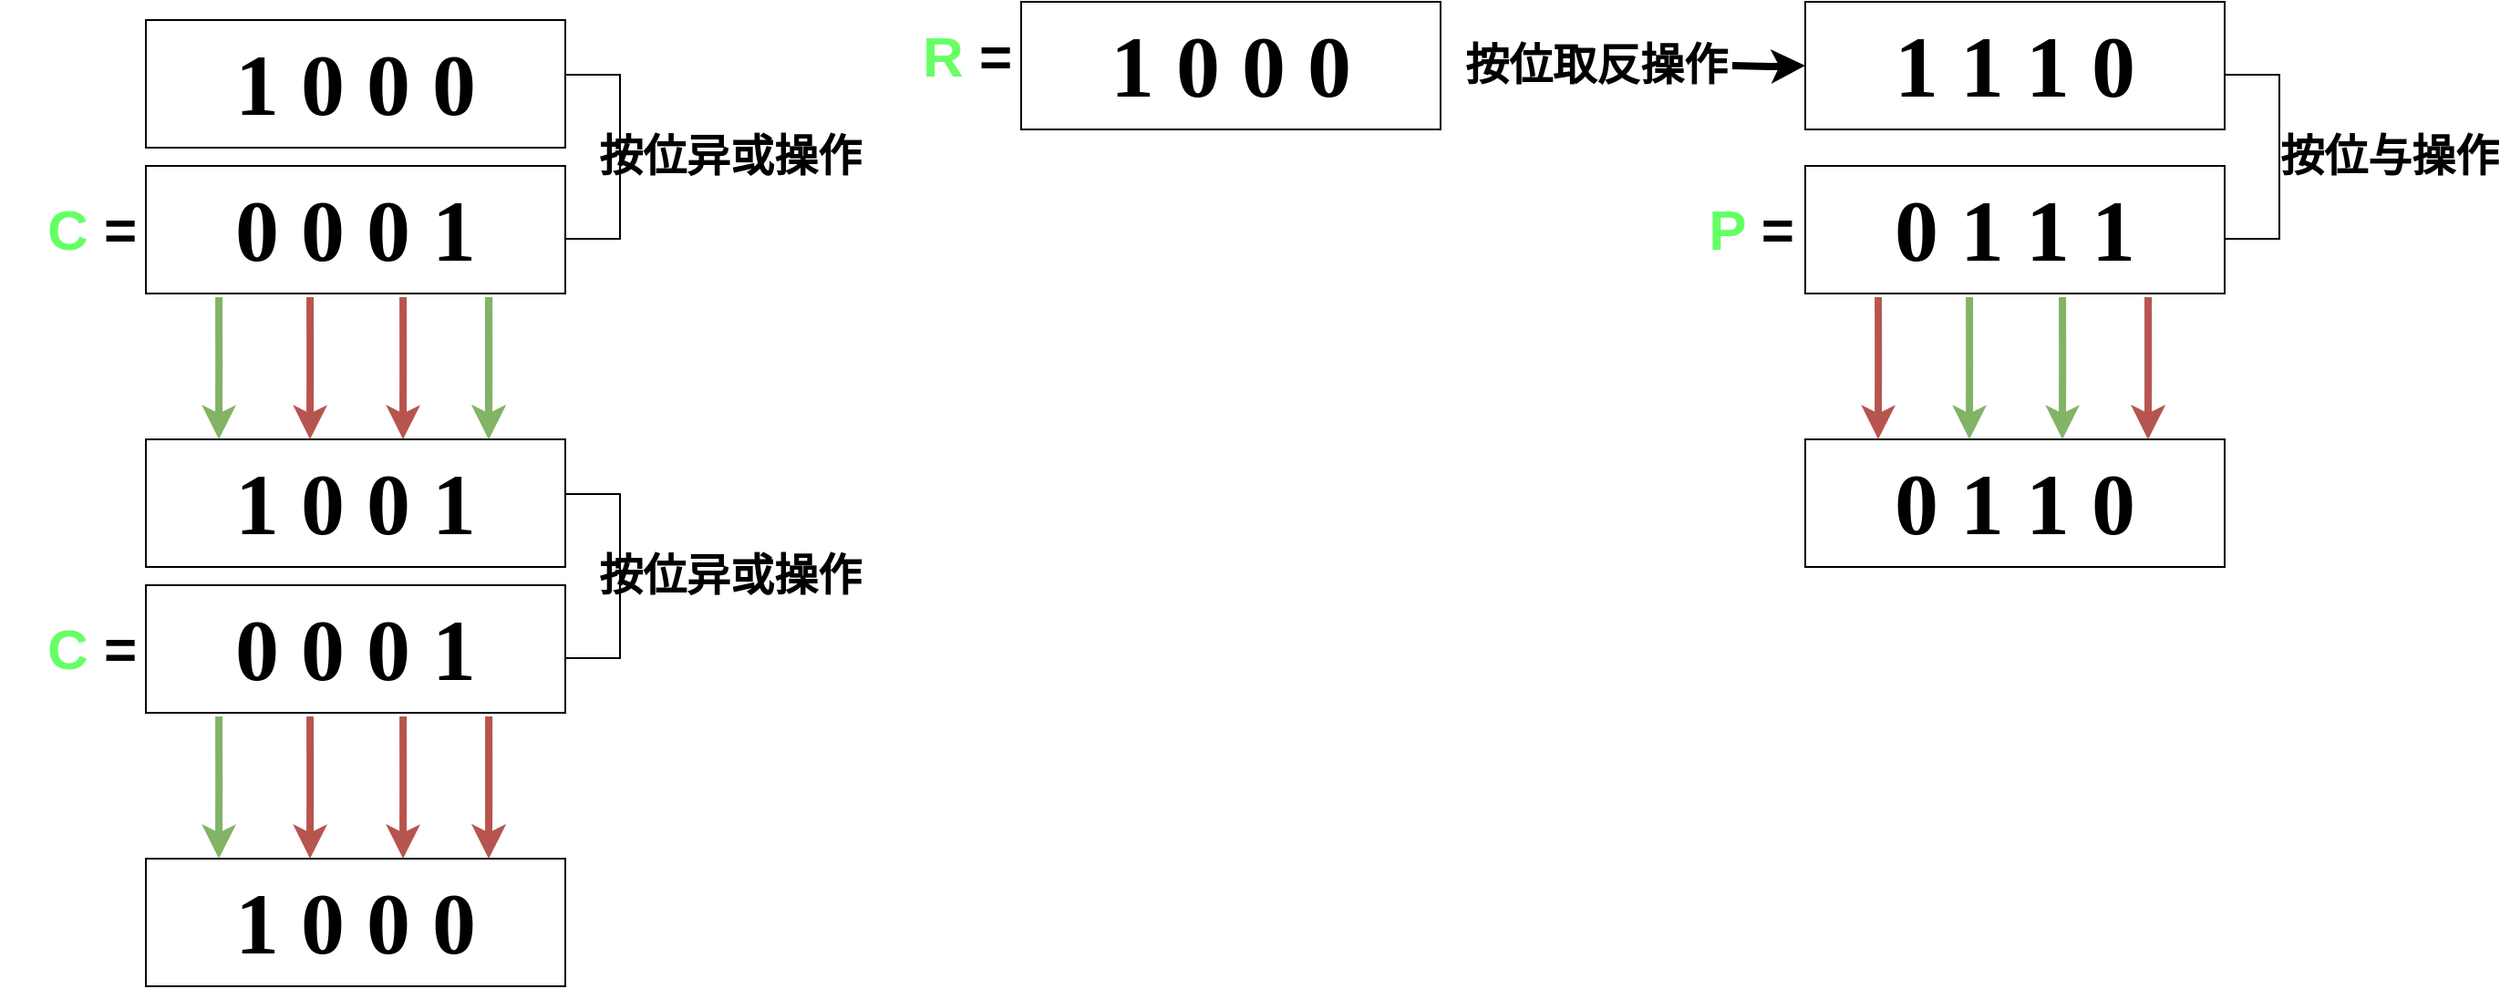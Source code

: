 <mxfile version="15.5.9" type="github" pages="2"><diagram id="y_FLnUffgyfsrximJ8er" name="Page-1"><mxGraphModel dx="1852" dy="986" grid="1" gridSize="10" guides="1" tooltips="1" connect="1" arrows="1" fold="1" page="1" pageScale="1" pageWidth="4681" pageHeight="3300" background="#FFFFFF" math="0" shadow="0"><root><mxCell id="0"/><mxCell id="1" parent="0"/><mxCell id="5xBzf9zprUymOzdJTYaD-1" value="&lt;font face=&quot;Comic Sans MS&quot; size=&quot;1&quot;&gt;&lt;b style=&quot;font-size: 48px&quot;&gt;0 0 0 1&lt;/b&gt;&lt;/font&gt;" style="rounded=0;whiteSpace=wrap;html=1;gradientColor=#ffffff;" parent="1" vertex="1"><mxGeometry x="280" y="200" width="230" height="70" as="geometry"/></mxCell><mxCell id="5xBzf9zprUymOzdJTYaD-3" value="&lt;font face=&quot;Comic Sans MS&quot; size=&quot;1&quot;&gt;&lt;b style=&quot;font-size: 48px&quot;&gt;1 0 0 1&lt;/b&gt;&lt;/font&gt;" style="rounded=0;whiteSpace=wrap;html=1;gradientColor=#ffffff;" parent="1" vertex="1"><mxGeometry x="280" y="350" width="230" height="70" as="geometry"/></mxCell><mxCell id="5xBzf9zprUymOzdJTYaD-8" value="" style="edgeStyle=segmentEdgeStyle;endArrow=classic;html=1;exitX=0.835;exitY=1.029;exitDx=0;exitDy=0;exitPerimeter=0;fillColor=#d5e8d4;strokeColor=#82b366;strokeWidth=4;" parent="1" edge="1"><mxGeometry width="50" height="50" relative="1" as="geometry"><mxPoint x="468.05" y="272.03" as="sourcePoint"/><mxPoint x="468" y="350" as="targetPoint"/></mxGeometry></mxCell><mxCell id="5xBzf9zprUymOzdJTYaD-9" value="&lt;font face=&quot;Comic Sans MS&quot; size=&quot;1&quot;&gt;&lt;b style=&quot;font-size: 48px&quot;&gt;1 0 0 0&lt;/b&gt;&lt;/font&gt;" style="rounded=0;whiteSpace=wrap;html=1;gradientColor=#ffffff;" parent="1" vertex="1"><mxGeometry x="280" y="120" width="230" height="70" as="geometry"/></mxCell><mxCell id="5xBzf9zprUymOzdJTYaD-13" value="" style="edgeStyle=segmentEdgeStyle;endArrow=classic;html=1;exitX=0.835;exitY=1.029;exitDx=0;exitDy=0;exitPerimeter=0;fillColor=#d5e8d4;strokeColor=#82b366;strokeWidth=4;" parent="1" edge="1"><mxGeometry width="50" height="50" relative="1" as="geometry"><mxPoint x="468.05" y="272.03" as="sourcePoint"/><mxPoint x="468" y="350" as="targetPoint"/><Array as="points"><mxPoint x="468" y="310"/><mxPoint x="468" y="310"/></Array></mxGeometry></mxCell><mxCell id="5xBzf9zprUymOzdJTYaD-15" value="" style="edgeStyle=segmentEdgeStyle;endArrow=classic;html=1;exitX=0.835;exitY=1.029;exitDx=0;exitDy=0;exitPerimeter=0;fillColor=#f8cecc;strokeColor=#b85450;strokeWidth=4;" parent="1" edge="1"><mxGeometry width="50" height="50" relative="1" as="geometry"><mxPoint x="421.05" y="272.03" as="sourcePoint"/><mxPoint x="421" y="350" as="targetPoint"/><Array as="points"><mxPoint x="421" y="310"/><mxPoint x="421" y="310"/></Array></mxGeometry></mxCell><mxCell id="5xBzf9zprUymOzdJTYaD-16" value="" style="edgeStyle=segmentEdgeStyle;endArrow=classic;html=1;exitX=0.835;exitY=1.029;exitDx=0;exitDy=0;exitPerimeter=0;fillColor=#f8cecc;strokeColor=#b85450;strokeWidth=4;" parent="1" edge="1"><mxGeometry width="50" height="50" relative="1" as="geometry"><mxPoint x="370.05" y="272.03" as="sourcePoint"/><mxPoint x="370" y="350" as="targetPoint"/><Array as="points"><mxPoint x="370" y="310"/><mxPoint x="370" y="310"/></Array></mxGeometry></mxCell><mxCell id="5xBzf9zprUymOzdJTYaD-17" value="" style="edgeStyle=segmentEdgeStyle;endArrow=classic;html=1;exitX=0.835;exitY=1.029;exitDx=0;exitDy=0;exitPerimeter=0;fillColor=#d5e8d4;strokeColor=#82b366;strokeWidth=4;" parent="1" edge="1"><mxGeometry width="50" height="50" relative="1" as="geometry"><mxPoint x="320.05" y="272.03" as="sourcePoint"/><mxPoint x="320" y="350" as="targetPoint"/><Array as="points"><mxPoint x="320" y="310"/><mxPoint x="320" y="310"/></Array></mxGeometry></mxCell><mxCell id="5xBzf9zprUymOzdJTYaD-19" value="" style="shape=partialRectangle;whiteSpace=wrap;html=1;bottom=1;right=1;left=1;top=0;fillColor=none;routingCenterX=-0.5;direction=north;" parent="1" vertex="1"><mxGeometry x="510" y="150" width="30" height="90" as="geometry"/></mxCell><mxCell id="5xBzf9zprUymOzdJTYaD-20" style="edgeStyle=orthogonalEdgeStyle;rounded=0;orthogonalLoop=1;jettySize=auto;html=1;exitX=0;exitY=0.5;exitDx=0;exitDy=0;strokeWidth=4;" parent="1" source="5xBzf9zprUymOzdJTYaD-19" target="5xBzf9zprUymOzdJTYaD-19" edge="1"><mxGeometry relative="1" as="geometry"/></mxCell><mxCell id="5xBzf9zprUymOzdJTYaD-21" value="按位异或操作" style="text;strokeColor=none;fillColor=none;html=1;fontSize=24;fontStyle=1;verticalAlign=middle;align=center;" parent="1" vertex="1"><mxGeometry x="550" y="175" width="100" height="40" as="geometry"/></mxCell><mxCell id="5xBzf9zprUymOzdJTYaD-22" value="&lt;font face=&quot;Comic Sans MS&quot; size=&quot;1&quot;&gt;&lt;b style=&quot;font-size: 48px&quot;&gt;0 0 0 1&lt;/b&gt;&lt;/font&gt;" style="rounded=0;whiteSpace=wrap;html=1;gradientColor=#ffffff;" parent="1" vertex="1"><mxGeometry x="280" y="430" width="230" height="70" as="geometry"/></mxCell><mxCell id="5xBzf9zprUymOzdJTYaD-23" value="&lt;font face=&quot;Comic Sans MS&quot; size=&quot;1&quot;&gt;&lt;b style=&quot;font-size: 48px&quot;&gt;1 0 0 0&lt;/b&gt;&lt;/font&gt;" style="rounded=0;whiteSpace=wrap;html=1;gradientColor=#ffffff;" parent="1" vertex="1"><mxGeometry x="280" y="580" width="230" height="70" as="geometry"/></mxCell><mxCell id="5xBzf9zprUymOzdJTYaD-24" value="" style="edgeStyle=segmentEdgeStyle;endArrow=classic;html=1;exitX=0.835;exitY=1.029;exitDx=0;exitDy=0;exitPerimeter=0;fillColor=#d5e8d4;strokeColor=#82b366;strokeWidth=4;" parent="1" edge="1"><mxGeometry width="50" height="50" relative="1" as="geometry"><mxPoint x="468.05" y="502.03" as="sourcePoint"/><mxPoint x="468" y="580" as="targetPoint"/></mxGeometry></mxCell><mxCell id="5xBzf9zprUymOzdJTYaD-26" value="" style="edgeStyle=segmentEdgeStyle;endArrow=classic;html=1;exitX=0.835;exitY=1.029;exitDx=0;exitDy=0;exitPerimeter=0;fillColor=#f8cecc;strokeColor=#b85450;strokeWidth=4;" parent="1" edge="1"><mxGeometry width="50" height="50" relative="1" as="geometry"><mxPoint x="468.05" y="502.03" as="sourcePoint"/><mxPoint x="468" y="580" as="targetPoint"/><Array as="points"><mxPoint x="468" y="540"/><mxPoint x="468" y="540"/></Array></mxGeometry></mxCell><mxCell id="5xBzf9zprUymOzdJTYaD-27" value="" style="edgeStyle=segmentEdgeStyle;endArrow=classic;html=1;exitX=0.835;exitY=1.029;exitDx=0;exitDy=0;exitPerimeter=0;fillColor=#f8cecc;strokeColor=#b85450;strokeWidth=4;" parent="1" edge="1"><mxGeometry width="50" height="50" relative="1" as="geometry"><mxPoint x="421.05" y="502.03" as="sourcePoint"/><mxPoint x="421" y="580" as="targetPoint"/><Array as="points"><mxPoint x="421" y="540"/><mxPoint x="421" y="540"/></Array></mxGeometry></mxCell><mxCell id="5xBzf9zprUymOzdJTYaD-28" value="" style="edgeStyle=segmentEdgeStyle;endArrow=classic;html=1;exitX=0.835;exitY=1.029;exitDx=0;exitDy=0;exitPerimeter=0;fillColor=#f8cecc;strokeColor=#b85450;strokeWidth=4;" parent="1" edge="1"><mxGeometry width="50" height="50" relative="1" as="geometry"><mxPoint x="370.05" y="502.03" as="sourcePoint"/><mxPoint x="370" y="580" as="targetPoint"/><Array as="points"><mxPoint x="370" y="540"/><mxPoint x="370" y="540"/></Array></mxGeometry></mxCell><mxCell id="5xBzf9zprUymOzdJTYaD-29" value="" style="edgeStyle=segmentEdgeStyle;endArrow=classic;html=1;exitX=0.835;exitY=1.029;exitDx=0;exitDy=0;exitPerimeter=0;fillColor=#d5e8d4;strokeColor=#82b366;strokeWidth=4;" parent="1" edge="1"><mxGeometry width="50" height="50" relative="1" as="geometry"><mxPoint x="320.05" y="502.03" as="sourcePoint"/><mxPoint x="320" y="580" as="targetPoint"/><Array as="points"><mxPoint x="320" y="540"/><mxPoint x="320" y="540"/></Array></mxGeometry></mxCell><mxCell id="5xBzf9zprUymOzdJTYaD-30" value="" style="shape=partialRectangle;whiteSpace=wrap;html=1;bottom=1;right=1;left=1;top=0;fillColor=none;routingCenterX=-0.5;direction=north;" parent="1" vertex="1"><mxGeometry x="510" y="380" width="30" height="90" as="geometry"/></mxCell><mxCell id="5xBzf9zprUymOzdJTYaD-31" style="edgeStyle=orthogonalEdgeStyle;rounded=0;orthogonalLoop=1;jettySize=auto;html=1;exitX=0;exitY=0.5;exitDx=0;exitDy=0;strokeWidth=4;" parent="1" source="5xBzf9zprUymOzdJTYaD-30" target="5xBzf9zprUymOzdJTYaD-30" edge="1"><mxGeometry relative="1" as="geometry"/></mxCell><mxCell id="5xBzf9zprUymOzdJTYaD-32" value="按位异或操作" style="text;strokeColor=none;fillColor=none;html=1;fontSize=24;fontStyle=1;verticalAlign=middle;align=center;" parent="1" vertex="1"><mxGeometry x="550" y="405" width="100" height="40" as="geometry"/></mxCell><mxCell id="5xBzf9zprUymOzdJTYaD-34" value="&lt;font style=&quot;font-size: 31px&quot;&gt;&lt;font color=&quot;#66ff66&quot;&gt;C&lt;/font&gt; =&lt;/font&gt;" style="text;strokeColor=none;fillColor=none;html=1;fontSize=24;fontStyle=1;verticalAlign=middle;align=center;" parent="1" vertex="1"><mxGeometry x="200" y="215" width="100" height="40" as="geometry"/></mxCell><mxCell id="5xBzf9zprUymOzdJTYaD-35" value="&lt;font style=&quot;font-size: 31px&quot;&gt;&lt;font color=&quot;#66ff66&quot;&gt;C&lt;/font&gt; =&lt;/font&gt;" style="text;strokeColor=none;fillColor=none;html=1;fontSize=24;fontStyle=1;verticalAlign=middle;align=center;" parent="1" vertex="1"><mxGeometry x="200" y="445" width="100" height="40" as="geometry"/></mxCell><mxCell id="5xBzf9zprUymOzdJTYaD-39" value="&lt;font face=&quot;Comic Sans MS&quot; size=&quot;1&quot;&gt;&lt;b style=&quot;font-size: 48px&quot;&gt;1 0 0 0&lt;/b&gt;&lt;/font&gt;" style="rounded=0;whiteSpace=wrap;html=1;gradientColor=#ffffff;" parent="1" vertex="1"><mxGeometry x="760" y="110" width="230" height="70" as="geometry"/></mxCell><mxCell id="5xBzf9zprUymOzdJTYaD-61" style="edgeStyle=orthogonalEdgeStyle;rounded=0;orthogonalLoop=1;jettySize=auto;html=1;entryX=0;entryY=0.5;entryDx=0;entryDy=0;strokeWidth=4;" parent="1" target="5xBzf9zprUymOzdJTYaD-59" edge="1"><mxGeometry relative="1" as="geometry"><mxPoint x="1150" y="145" as="sourcePoint"/></mxGeometry></mxCell><mxCell id="5xBzf9zprUymOzdJTYaD-46" value="按位取反操作" style="text;strokeColor=none;fillColor=none;html=1;fontSize=24;fontStyle=1;verticalAlign=middle;align=center;" parent="1" vertex="1"><mxGeometry x="1000" y="130" width="150" height="30" as="geometry"/></mxCell><mxCell id="5xBzf9zprUymOzdJTYaD-47" value="&lt;font face=&quot;Comic Sans MS&quot; size=&quot;1&quot;&gt;&lt;b style=&quot;font-size: 48px&quot;&gt;0 1 1 1&lt;/b&gt;&lt;/font&gt;" style="rounded=0;whiteSpace=wrap;html=1;gradientColor=#ffffff;" parent="1" vertex="1"><mxGeometry x="1190" y="200" width="230" height="70" as="geometry"/></mxCell><mxCell id="5xBzf9zprUymOzdJTYaD-48" value="&lt;font face=&quot;Comic Sans MS&quot; size=&quot;1&quot;&gt;&lt;b style=&quot;font-size: 48px&quot;&gt;0 1 1 0&lt;/b&gt;&lt;/font&gt;" style="rounded=0;whiteSpace=wrap;html=1;gradientColor=#ffffff;" parent="1" vertex="1"><mxGeometry x="1190" y="350" width="230" height="70" as="geometry"/></mxCell><mxCell id="5xBzf9zprUymOzdJTYaD-49" value="" style="edgeStyle=segmentEdgeStyle;endArrow=classic;html=1;exitX=0.835;exitY=1.029;exitDx=0;exitDy=0;exitPerimeter=0;fillColor=#d5e8d4;strokeColor=#82b366;strokeWidth=4;" parent="1" edge="1"><mxGeometry width="50" height="50" relative="1" as="geometry"><mxPoint x="1378.05" y="272.03" as="sourcePoint"/><mxPoint x="1378" y="350" as="targetPoint"/></mxGeometry></mxCell><mxCell id="5xBzf9zprUymOzdJTYaD-50" value="" style="edgeStyle=segmentEdgeStyle;endArrow=classic;html=1;exitX=0.835;exitY=1.029;exitDx=0;exitDy=0;exitPerimeter=0;fillColor=#f8cecc;strokeColor=#b85450;strokeWidth=4;" parent="1" edge="1"><mxGeometry width="50" height="50" relative="1" as="geometry"><mxPoint x="1378.05" y="272.03" as="sourcePoint"/><mxPoint x="1378" y="350" as="targetPoint"/><Array as="points"><mxPoint x="1378" y="310"/><mxPoint x="1378" y="310"/></Array></mxGeometry></mxCell><mxCell id="5xBzf9zprUymOzdJTYaD-51" value="" style="edgeStyle=segmentEdgeStyle;endArrow=classic;html=1;exitX=0.835;exitY=1.029;exitDx=0;exitDy=0;exitPerimeter=0;fillColor=#d5e8d4;strokeColor=#82b366;strokeWidth=4;" parent="1" edge="1"><mxGeometry width="50" height="50" relative="1" as="geometry"><mxPoint x="1331.05" y="272.03" as="sourcePoint"/><mxPoint x="1331" y="350" as="targetPoint"/><Array as="points"><mxPoint x="1331" y="310"/><mxPoint x="1331" y="310"/></Array></mxGeometry></mxCell><mxCell id="5xBzf9zprUymOzdJTYaD-52" value="" style="edgeStyle=segmentEdgeStyle;endArrow=classic;html=1;exitX=0.835;exitY=1.029;exitDx=0;exitDy=0;exitPerimeter=0;fillColor=#d5e8d4;strokeColor=#82b366;strokeWidth=4;" parent="1" edge="1"><mxGeometry width="50" height="50" relative="1" as="geometry"><mxPoint x="1280.05" y="272.03" as="sourcePoint"/><mxPoint x="1280" y="350" as="targetPoint"/><Array as="points"><mxPoint x="1280" y="310"/><mxPoint x="1280" y="310"/></Array></mxGeometry></mxCell><mxCell id="5xBzf9zprUymOzdJTYaD-53" value="" style="edgeStyle=segmentEdgeStyle;endArrow=classic;html=1;exitX=0.835;exitY=1.029;exitDx=0;exitDy=0;exitPerimeter=0;fillColor=#f8cecc;strokeColor=#b85450;strokeWidth=4;" parent="1" edge="1"><mxGeometry width="50" height="50" relative="1" as="geometry"><mxPoint x="1230.05" y="272.03" as="sourcePoint"/><mxPoint x="1230" y="350" as="targetPoint"/><Array as="points"><mxPoint x="1230" y="310"/><mxPoint x="1230" y="310"/></Array></mxGeometry></mxCell><mxCell id="5xBzf9zprUymOzdJTYaD-54" value="" style="shape=partialRectangle;whiteSpace=wrap;html=1;bottom=1;right=1;left=1;top=0;fillColor=none;routingCenterX=-0.5;direction=north;" parent="1" vertex="1"><mxGeometry x="1420" y="150" width="30" height="90" as="geometry"/></mxCell><mxCell id="5xBzf9zprUymOzdJTYaD-55" style="edgeStyle=orthogonalEdgeStyle;rounded=0;orthogonalLoop=1;jettySize=auto;html=1;exitX=0;exitY=0.5;exitDx=0;exitDy=0;strokeWidth=4;" parent="1" source="5xBzf9zprUymOzdJTYaD-54" target="5xBzf9zprUymOzdJTYaD-54" edge="1"><mxGeometry relative="1" as="geometry"/></mxCell><mxCell id="5xBzf9zprUymOzdJTYaD-56" value="按位与操作" style="text;strokeColor=none;fillColor=none;html=1;fontSize=24;fontStyle=1;verticalAlign=middle;align=center;" parent="1" vertex="1"><mxGeometry x="1460" y="175" width="100" height="40" as="geometry"/></mxCell><mxCell id="5xBzf9zprUymOzdJTYaD-58" value="&lt;font style=&quot;font-size: 31px&quot;&gt;&lt;font color=&quot;#66ff66&quot;&gt;P&lt;/font&gt; =&lt;/font&gt;" style="text;strokeColor=none;fillColor=none;html=1;fontSize=24;fontStyle=1;verticalAlign=middle;align=center;" parent="1" vertex="1"><mxGeometry x="1110" y="215" width="100" height="40" as="geometry"/></mxCell><mxCell id="5xBzf9zprUymOzdJTYaD-59" value="&lt;font face=&quot;Comic Sans MS&quot; size=&quot;1&quot;&gt;&lt;b style=&quot;font-size: 48px&quot;&gt;1 1 1 0&lt;/b&gt;&lt;/font&gt;" style="rounded=0;whiteSpace=wrap;html=1;gradientColor=#ffffff;" parent="1" vertex="1"><mxGeometry x="1190" y="110" width="230" height="70" as="geometry"/></mxCell><mxCell id="5xBzf9zprUymOzdJTYaD-62" value="&lt;font style=&quot;font-size: 31px&quot;&gt;&lt;font color=&quot;#66ff66&quot;&gt;R&lt;/font&gt; =&lt;/font&gt;" style="text;strokeColor=none;fillColor=none;html=1;fontSize=24;fontStyle=1;verticalAlign=middle;align=center;" parent="1" vertex="1"><mxGeometry x="680" y="120" width="100" height="40" as="geometry"/></mxCell></root></mxGraphModel></diagram><diagram id="OJkZAC2wBD52lYws7VJF" name="MG-data流程图"><mxGraphModel dx="1233" dy="794" grid="1" gridSize="10" guides="1" tooltips="1" connect="1" arrows="1" fold="1" page="1" pageScale="1" pageWidth="4681" pageHeight="3300" math="0" shadow="0"><root><mxCell id="rRLnZ5UBIBFgVqW16-wY-0"/><mxCell id="rRLnZ5UBIBFgVqW16-wY-1" parent="rRLnZ5UBIBFgVqW16-wY-0"/><mxCell id="rRLnZ5UBIBFgVqW16-wY-2" value="" style="rounded=1;whiteSpace=wrap;html=1;" vertex="1" parent="rRLnZ5UBIBFgVqW16-wY-1"><mxGeometry x="310" y="150" width="120" height="60" as="geometry"/></mxCell></root></mxGraphModel></diagram></mxfile>